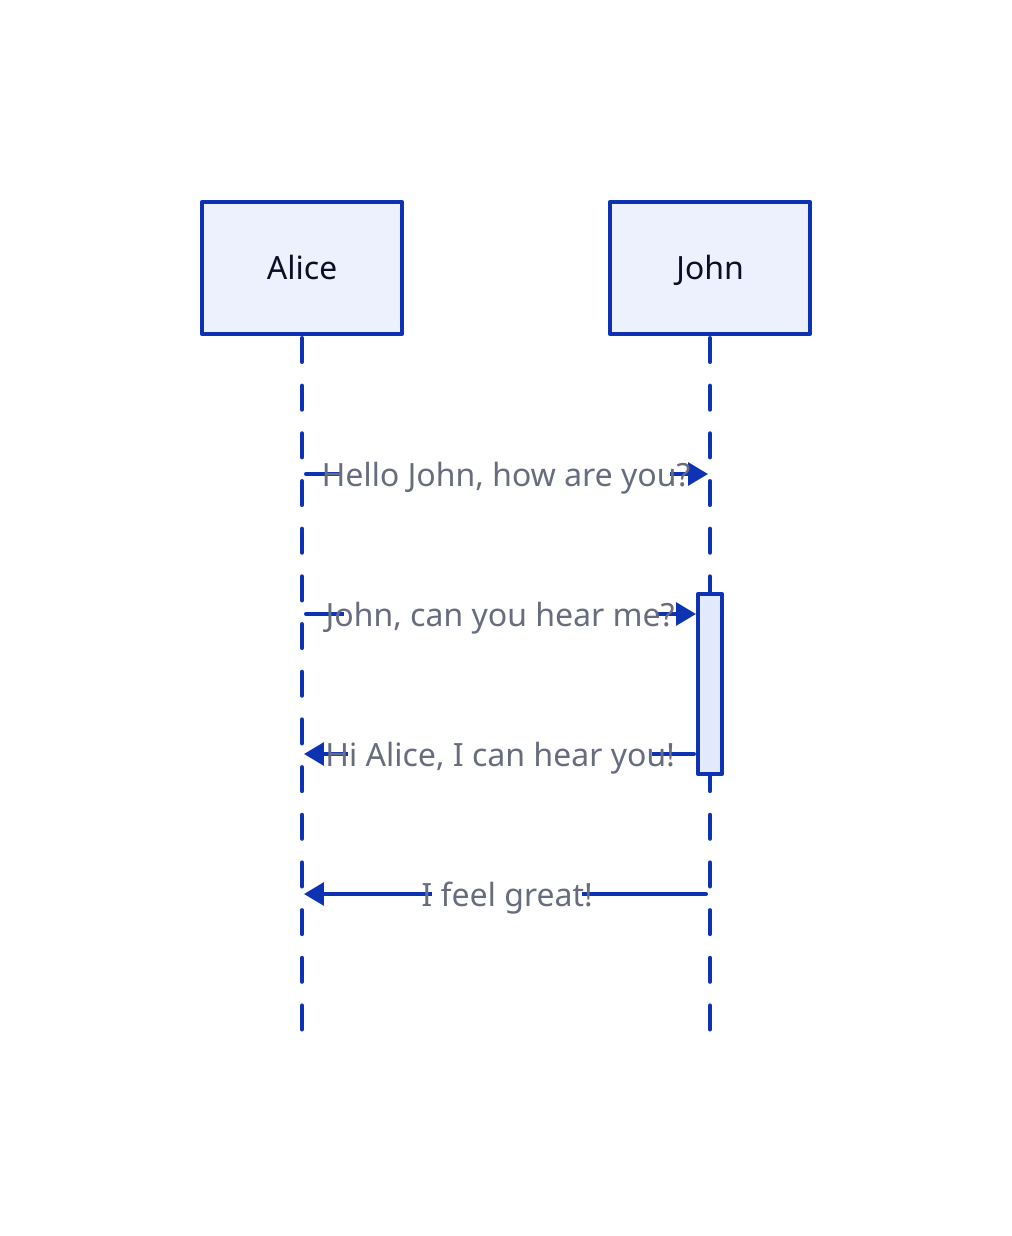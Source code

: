 shape: sequence_diagram
Alice -> John: Hello John, how are you?
Alice -> John.ack: John, can you hear me?
John.ack -> Alice: Hi Alice, I can hear you!
John -> Alice: I feel great!
